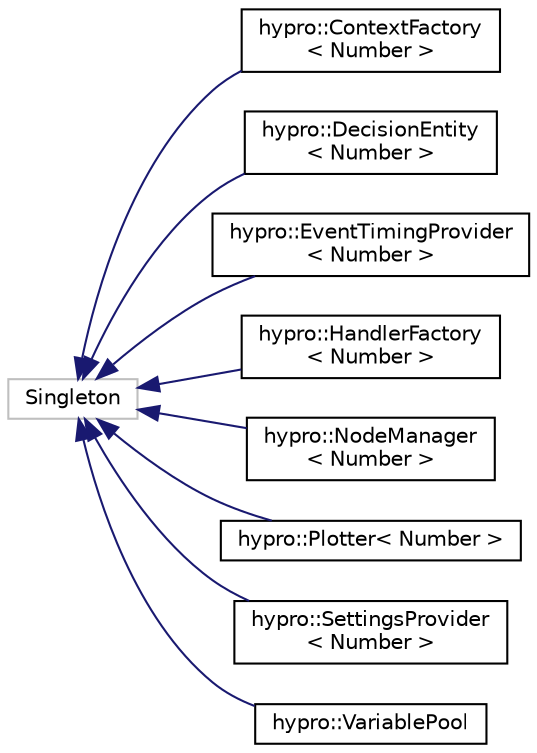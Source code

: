 digraph "Graphical Class Hierarchy"
{
  edge [fontname="Helvetica",fontsize="10",labelfontname="Helvetica",labelfontsize="10"];
  node [fontname="Helvetica",fontsize="10",shape=record];
  rankdir="LR";
  Node1 [label="Singleton",height=0.2,width=0.4,color="grey75", fillcolor="white", style="filled"];
  Node1 -> Node2 [dir="back",color="midnightblue",fontsize="10",style="solid",fontname="Helvetica"];
  Node2 [label="hypro::ContextFactory\l\< Number \>",height=0.2,width=0.4,color="black", fillcolor="white", style="filled",URL="$classhypro_1_1ContextFactory.html"];
  Node1 -> Node3 [dir="back",color="midnightblue",fontsize="10",style="solid",fontname="Helvetica"];
  Node3 [label="hypro::DecisionEntity\l\< Number \>",height=0.2,width=0.4,color="black", fillcolor="white", style="filled",URL="$classhypro_1_1DecisionEntity.html"];
  Node1 -> Node4 [dir="back",color="midnightblue",fontsize="10",style="solid",fontname="Helvetica"];
  Node4 [label="hypro::EventTimingProvider\l\< Number \>",height=0.2,width=0.4,color="black", fillcolor="white", style="filled",URL="$classhypro_1_1EventTimingProvider.html"];
  Node1 -> Node5 [dir="back",color="midnightblue",fontsize="10",style="solid",fontname="Helvetica"];
  Node5 [label="hypro::HandlerFactory\l\< Number \>",height=0.2,width=0.4,color="black", fillcolor="white", style="filled",URL="$classhypro_1_1HandlerFactory.html"];
  Node1 -> Node6 [dir="back",color="midnightblue",fontsize="10",style="solid",fontname="Helvetica"];
  Node6 [label="hypro::NodeManager\l\< Number \>",height=0.2,width=0.4,color="black", fillcolor="white", style="filled",URL="$classhypro_1_1NodeManager.html"];
  Node1 -> Node7 [dir="back",color="midnightblue",fontsize="10",style="solid",fontname="Helvetica"];
  Node7 [label="hypro::Plotter\< Number \>",height=0.2,width=0.4,color="black", fillcolor="white", style="filled",URL="$classhypro_1_1Plotter.html",tooltip="Class implementing a plotter. The plotter is implemented using carl::Singleton. "];
  Node1 -> Node8 [dir="back",color="midnightblue",fontsize="10",style="solid",fontname="Helvetica"];
  Node8 [label="hypro::SettingsProvider\l\< Number \>",height=0.2,width=0.4,color="black", fillcolor="white", style="filled",URL="$classhypro_1_1SettingsProvider.html"];
  Node1 -> Node9 [dir="back",color="midnightblue",fontsize="10",style="solid",fontname="Helvetica"];
  Node9 [label="hypro::VariablePool",height=0.2,width=0.4,color="black", fillcolor="white", style="filled",URL="$classhypro_1_1VariablePool.html"];
}

